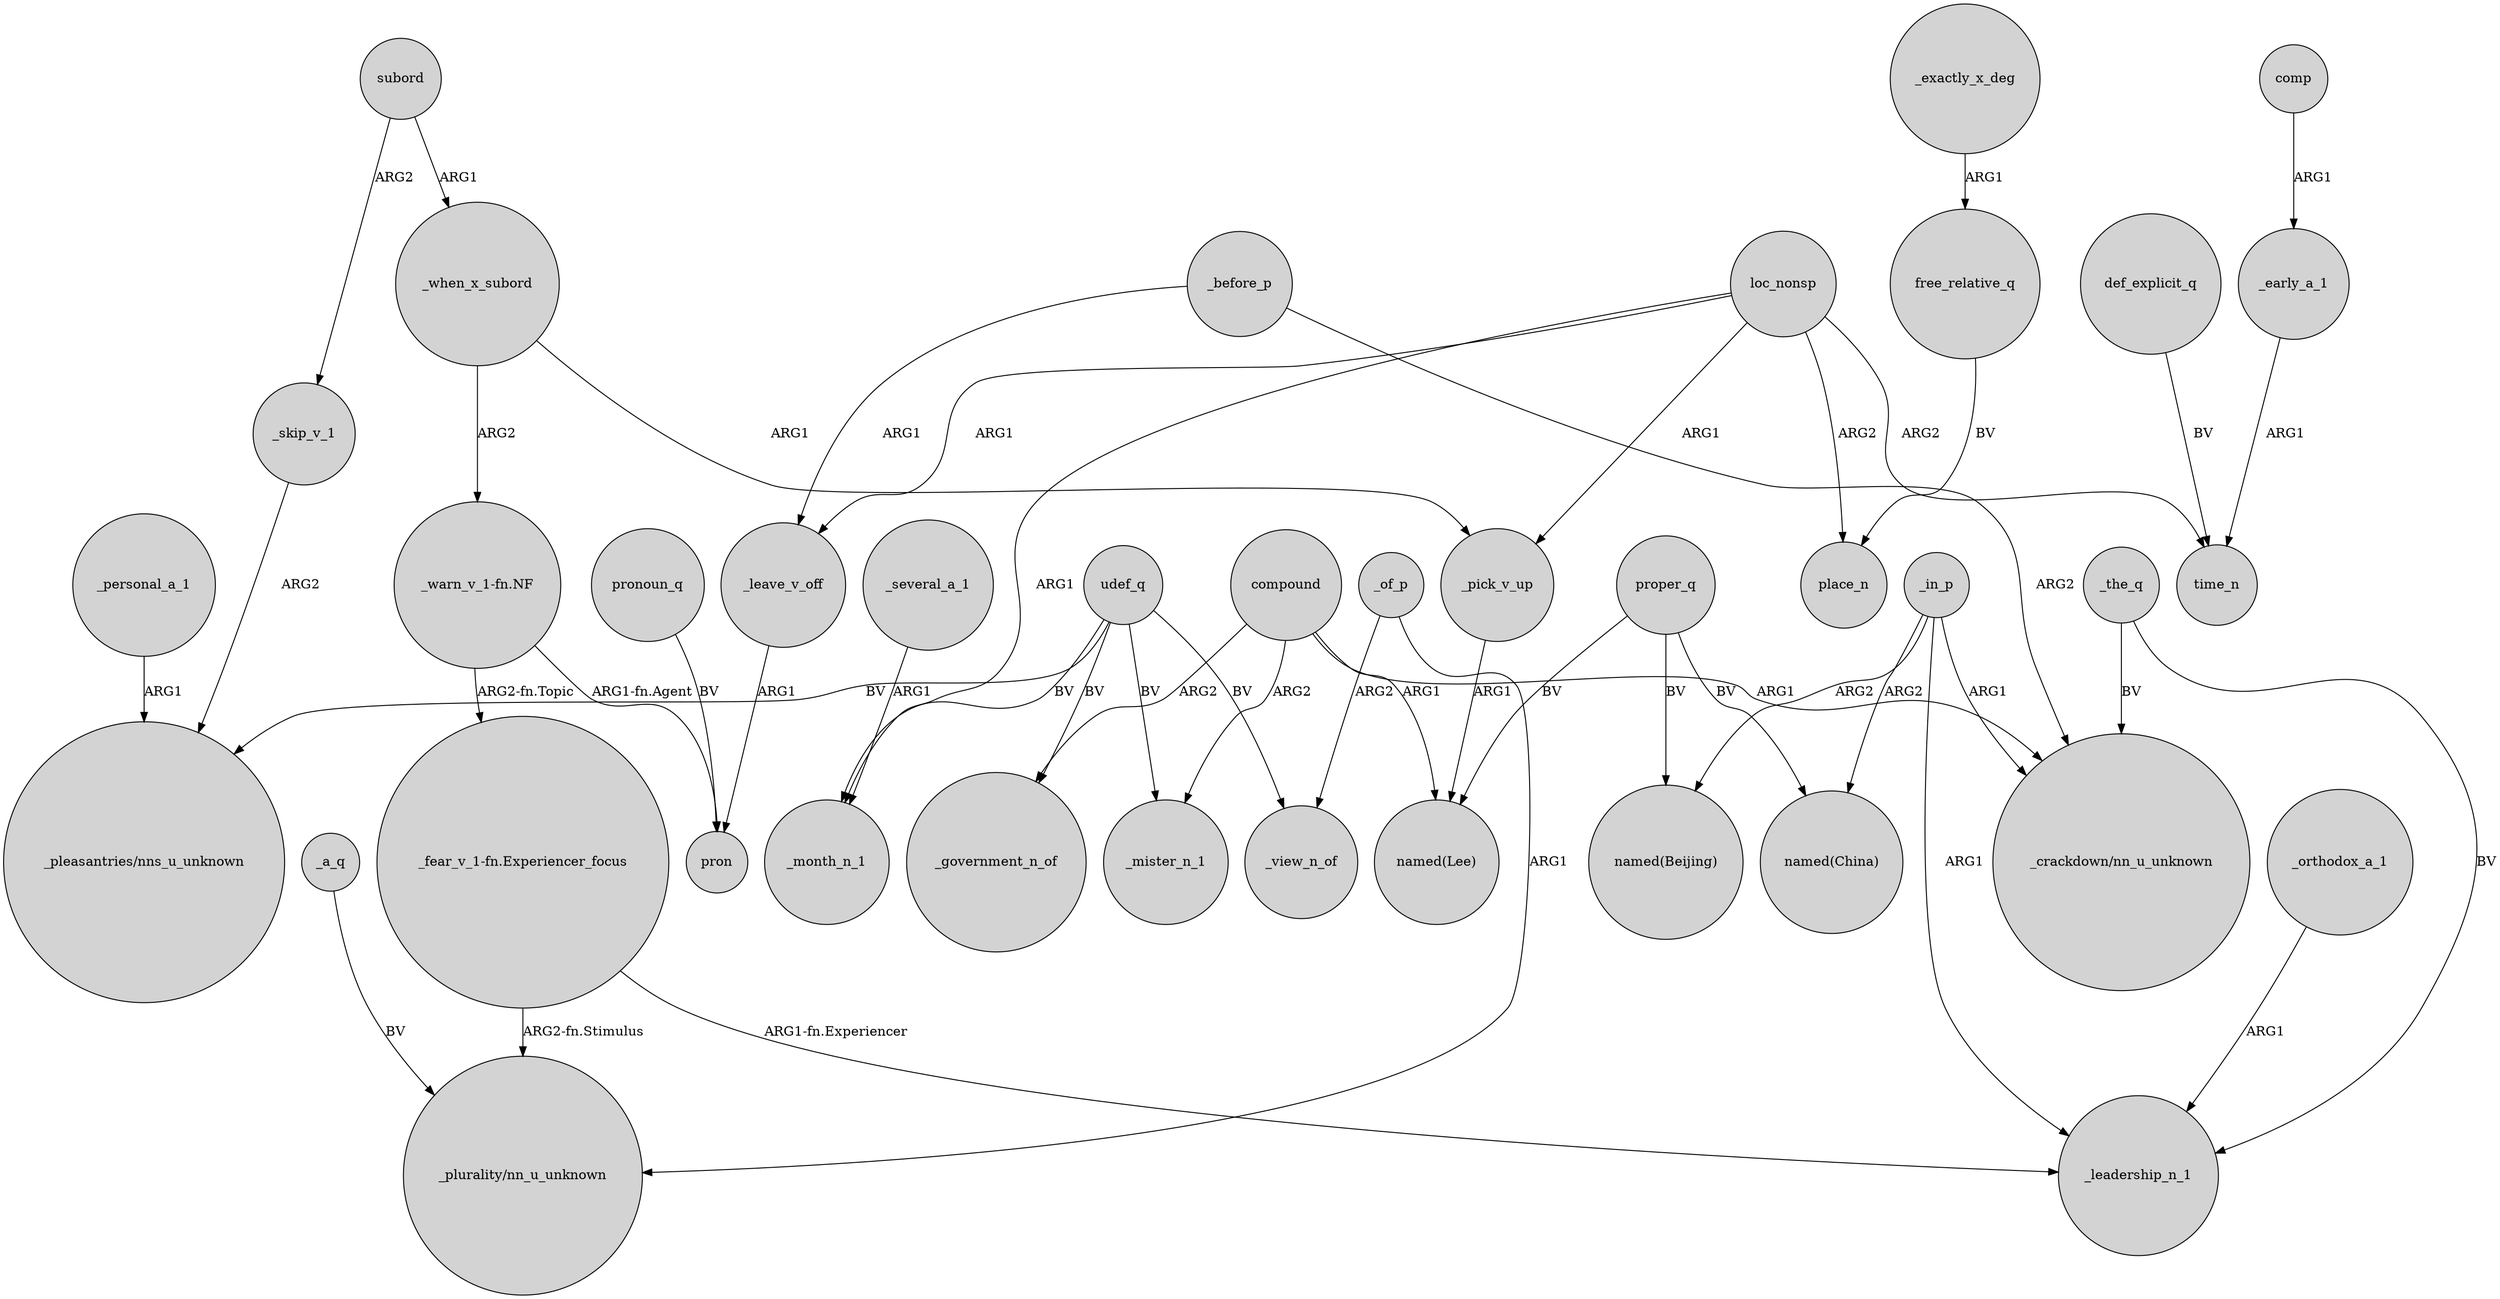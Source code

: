 digraph {
	node [shape=circle style=filled]
	_personal_a_1 -> "_pleasantries/nns_u_unknown" [label=ARG1]
	subord -> _skip_v_1 [label=ARG2]
	_skip_v_1 -> "_pleasantries/nns_u_unknown" [label=ARG2]
	proper_q -> "named(Lee)" [label=BV]
	"_warn_v_1-fn.NF" -> pron [label="ARG1-fn.Agent"]
	def_explicit_q -> time_n [label=BV]
	compound -> _government_n_of [label=ARG2]
	udef_q -> _government_n_of [label=BV]
	"_warn_v_1-fn.NF" -> "_fear_v_1-fn.Experiencer_focus" [label="ARG2-fn.Topic"]
	_a_q -> "_plurality/nn_u_unknown" [label=BV]
	loc_nonsp -> _month_n_1 [label=ARG1]
	_before_p -> "_crackdown/nn_u_unknown" [label=ARG2]
	_before_p -> _leave_v_off [label=ARG1]
	compound -> _mister_n_1 [label=ARG2]
	compound -> "_crackdown/nn_u_unknown" [label=ARG1]
	_leave_v_off -> pron [label=ARG1]
	udef_q -> _mister_n_1 [label=BV]
	loc_nonsp -> _leave_v_off [label=ARG1]
	_orthodox_a_1 -> _leadership_n_1 [label=ARG1]
	udef_q -> _month_n_1 [label=BV]
	loc_nonsp -> _pick_v_up [label=ARG1]
	"_fear_v_1-fn.Experiencer_focus" -> "_plurality/nn_u_unknown" [label="ARG2-fn.Stimulus"]
	_several_a_1 -> _month_n_1 [label=ARG1]
	loc_nonsp -> time_n [label=ARG2]
	_exactly_x_deg -> free_relative_q [label=ARG1]
	_of_p -> "_plurality/nn_u_unknown" [label=ARG1]
	udef_q -> "_pleasantries/nns_u_unknown" [label=BV]
	_when_x_subord -> "_warn_v_1-fn.NF" [label=ARG2]
	_the_q -> _leadership_n_1 [label=BV]
	_of_p -> _view_n_of [label=ARG2]
	pronoun_q -> pron [label=BV]
	_when_x_subord -> _pick_v_up [label=ARG1]
	subord -> _when_x_subord [label=ARG1]
	_in_p -> _leadership_n_1 [label=ARG1]
	_in_p -> "_crackdown/nn_u_unknown" [label=ARG1]
	_pick_v_up -> "named(Lee)" [label=ARG1]
	proper_q -> "named(China)" [label=BV]
	_early_a_1 -> time_n [label=ARG1]
	"_fear_v_1-fn.Experiencer_focus" -> _leadership_n_1 [label="ARG1-fn.Experiencer"]
	loc_nonsp -> place_n [label=ARG2]
	_in_p -> "named(China)" [label=ARG2]
	_the_q -> "_crackdown/nn_u_unknown" [label=BV]
	free_relative_q -> place_n [label=BV]
	udef_q -> _view_n_of [label=BV]
	comp -> _early_a_1 [label=ARG1]
	compound -> "named(Lee)" [label=ARG1]
	_in_p -> "named(Beijing)" [label=ARG2]
	proper_q -> "named(Beijing)" [label=BV]
}
